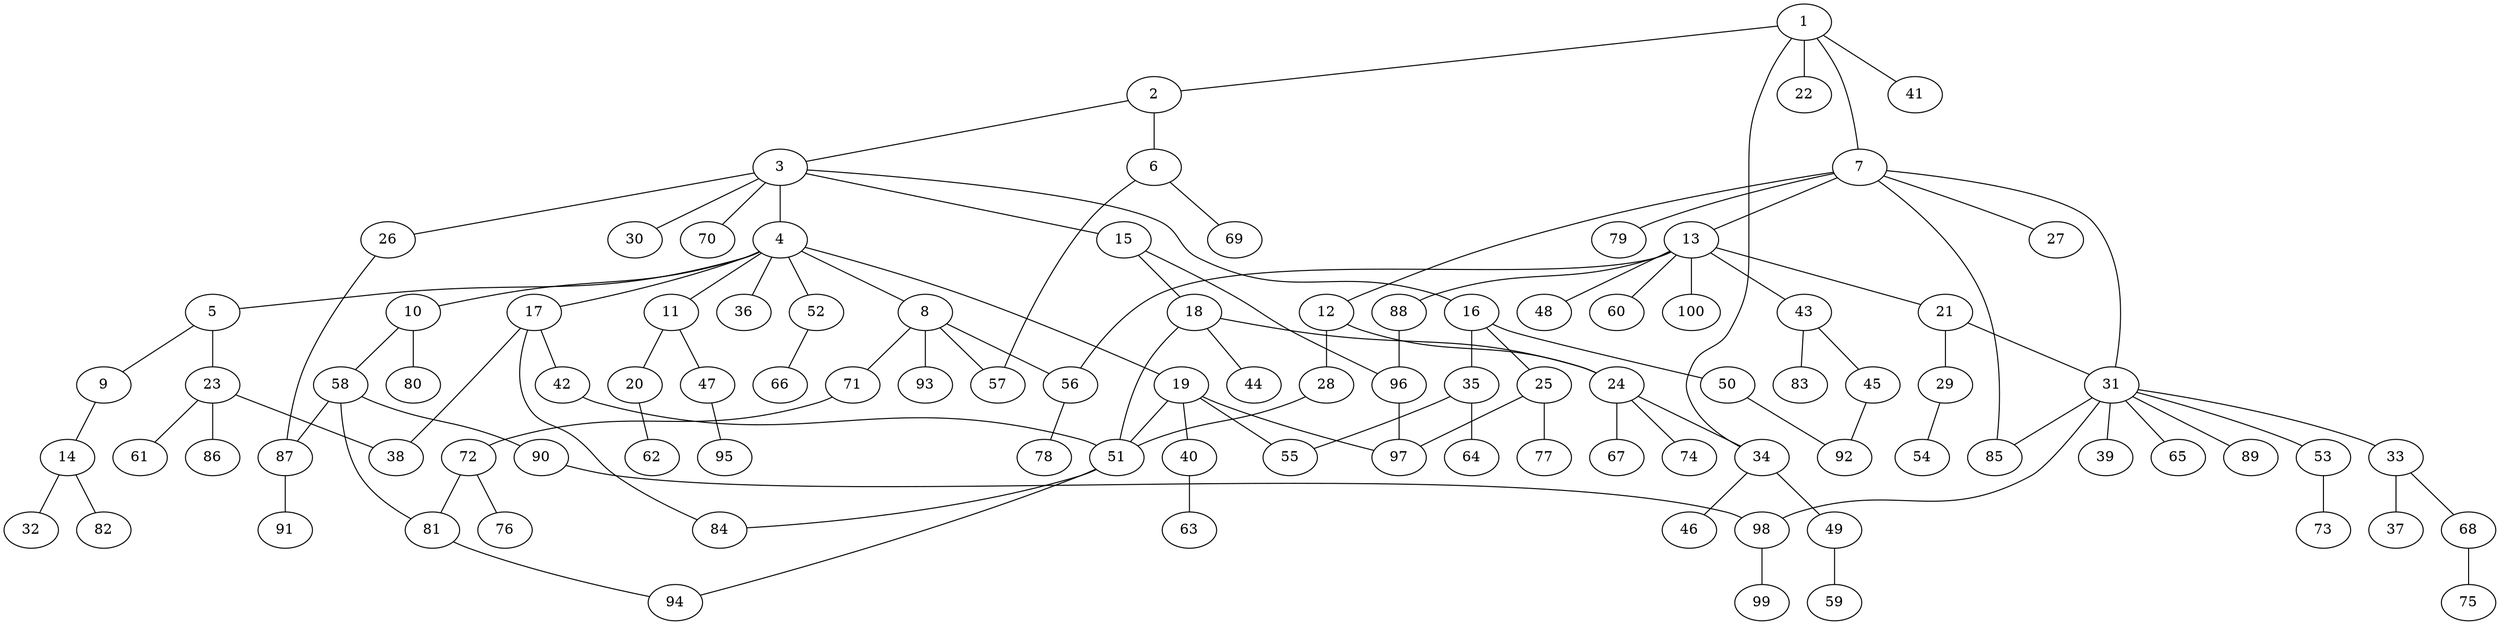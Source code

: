 graph graphname {1--2
1--7
1--22
1--34
1--41
2--3
2--6
3--4
3--15
3--16
3--26
3--30
3--70
4--5
4--8
4--10
4--11
4--17
4--19
4--36
4--52
5--9
5--23
6--57
6--69
7--12
7--13
7--27
7--31
7--79
7--85
8--56
8--57
8--71
8--93
9--14
10--58
10--80
11--20
11--47
12--24
12--28
13--21
13--43
13--48
13--56
13--60
13--88
13--100
14--32
14--82
15--18
15--96
16--25
16--35
16--50
17--38
17--42
17--84
18--24
18--44
18--51
19--40
19--51
19--55
19--97
20--62
21--29
21--31
23--38
23--61
23--86
24--34
24--67
24--74
25--77
25--97
26--87
28--51
29--54
31--33
31--39
31--53
31--65
31--85
31--89
31--98
33--37
33--68
34--46
34--49
35--55
35--64
40--63
42--51
43--45
43--83
45--92
47--95
49--59
50--92
51--84
51--94
52--66
53--73
56--78
58--81
58--87
58--90
68--75
71--72
72--76
72--81
81--94
87--91
88--96
90--98
96--97
98--99
}